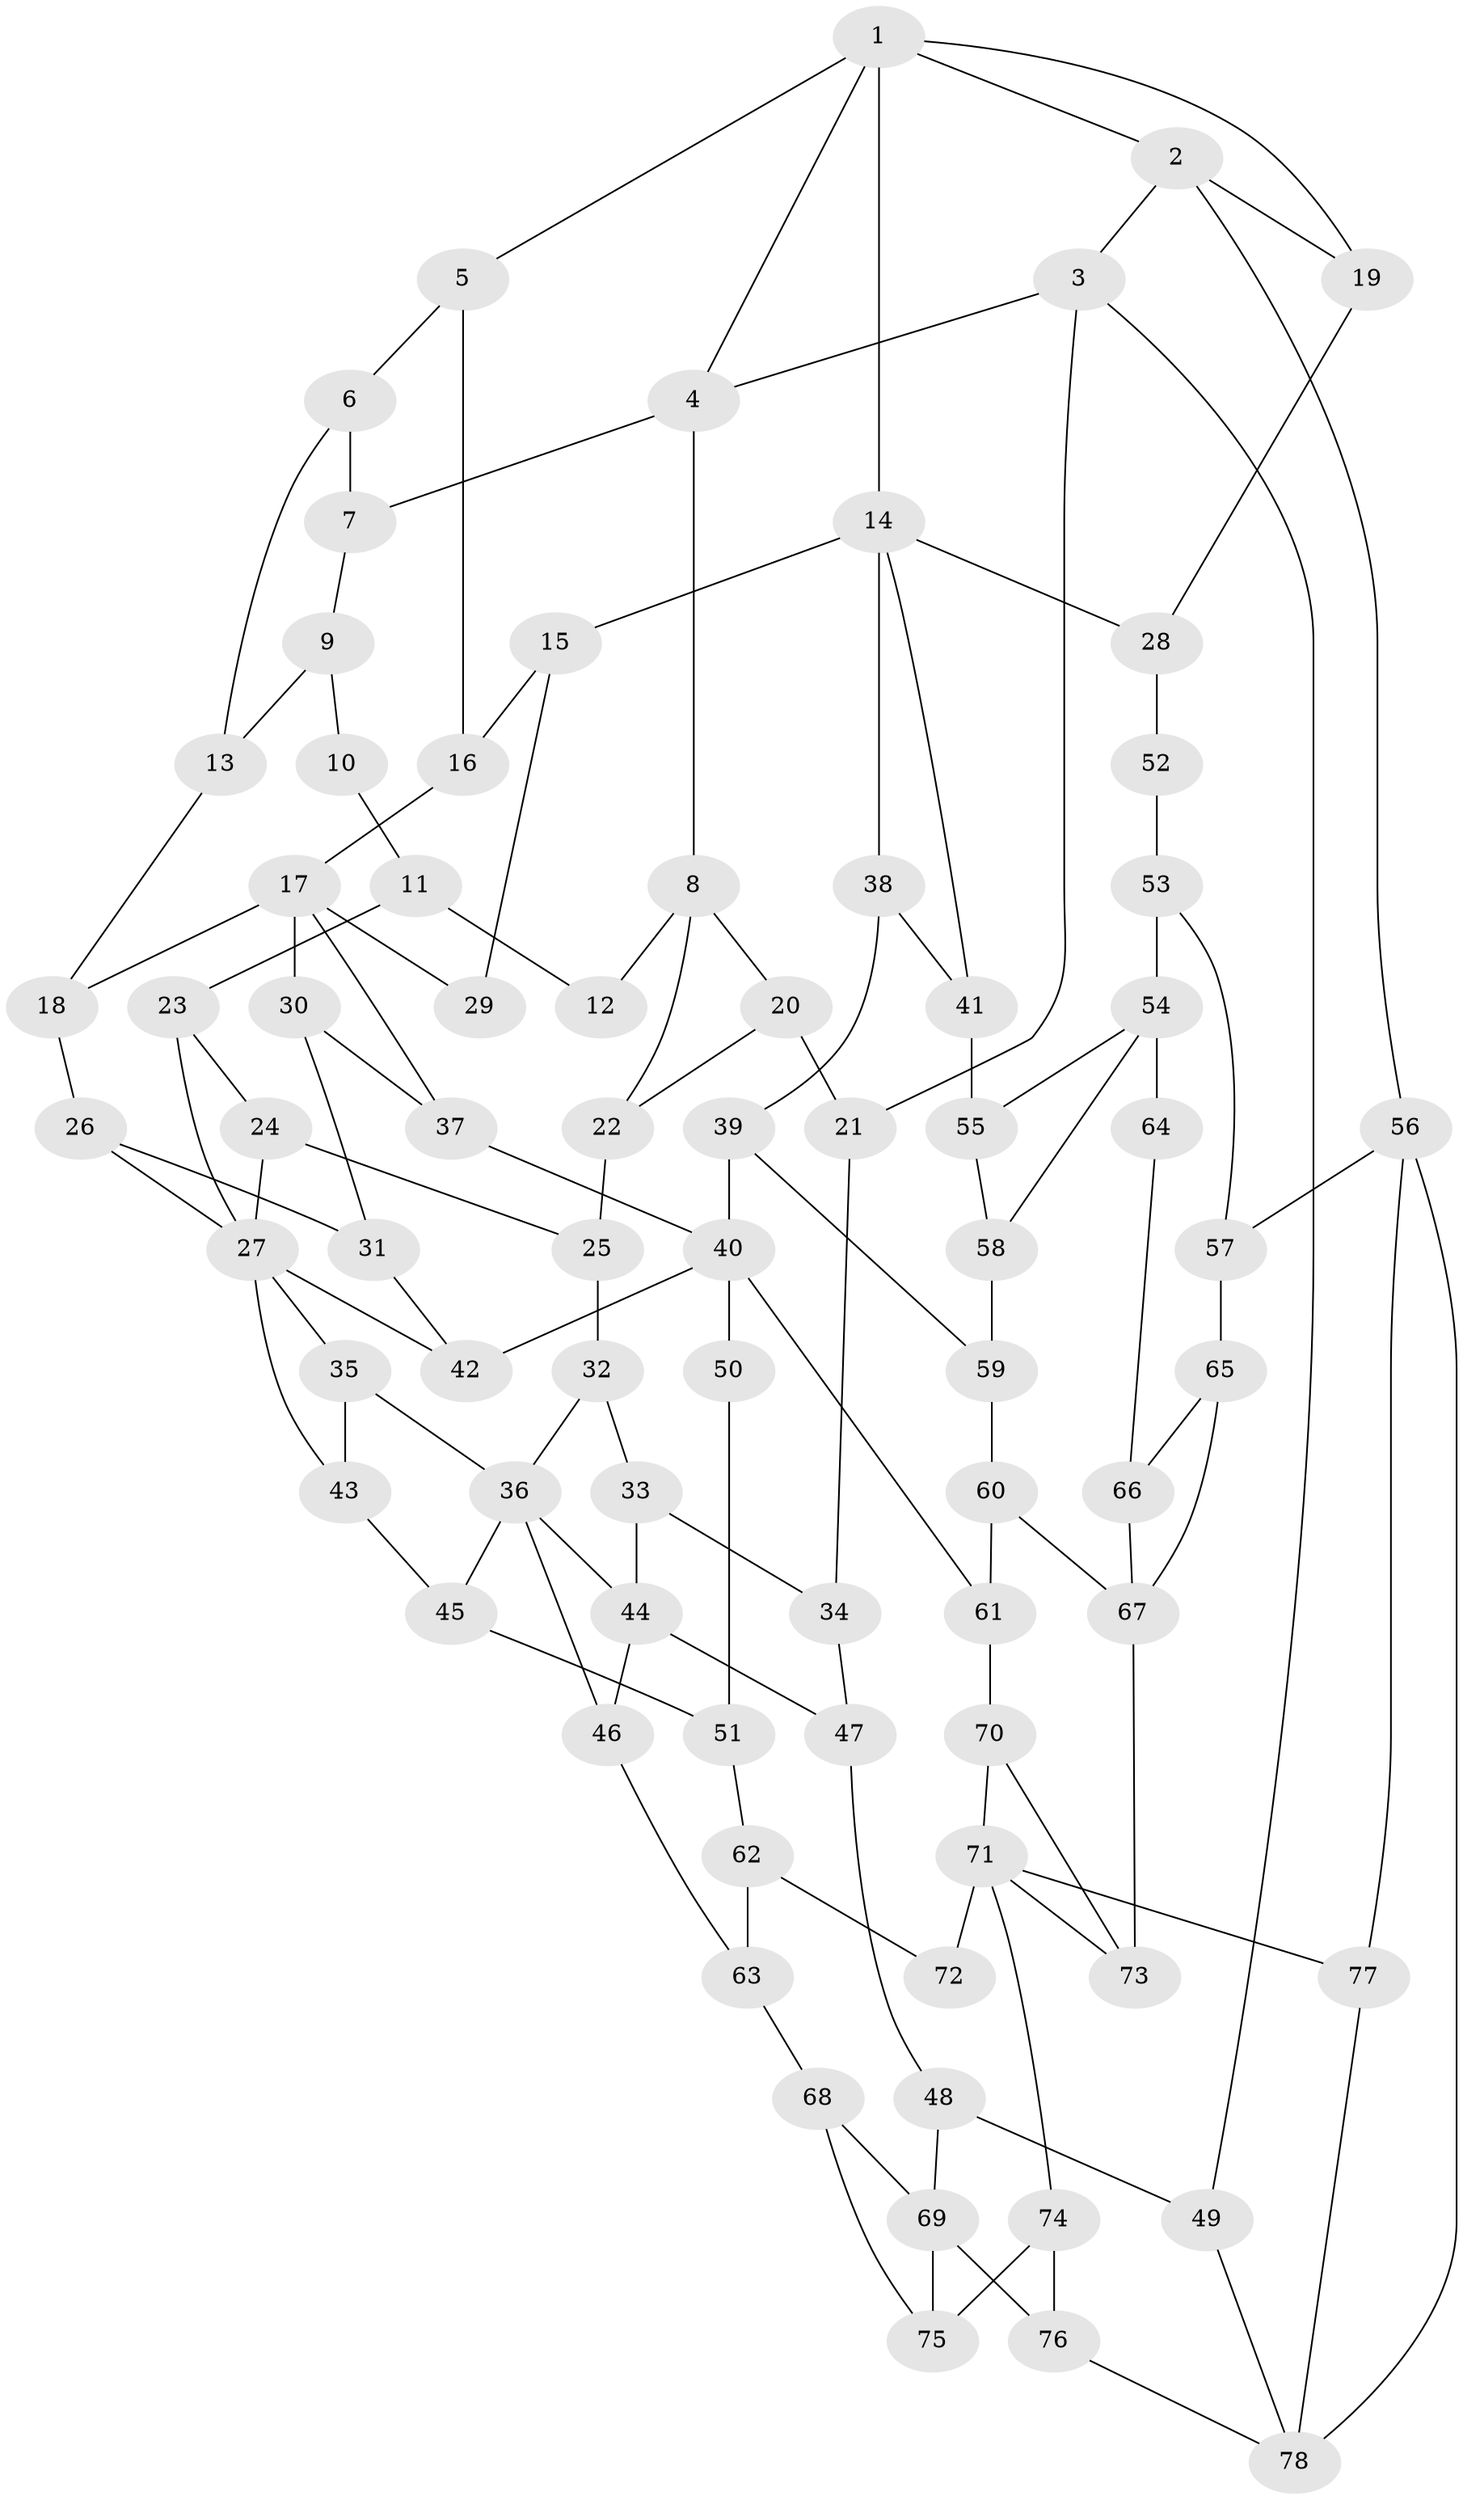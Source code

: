 // original degree distribution, {3: 0.031007751937984496, 6: 0.24806201550387597, 5: 0.4806201550387597, 4: 0.24031007751937986}
// Generated by graph-tools (version 1.1) at 2025/54/03/04/25 22:54:47]
// undirected, 78 vertices, 126 edges
graph export_dot {
  node [color=gray90,style=filled];
  1;
  2;
  3;
  4;
  5;
  6;
  7;
  8;
  9;
  10;
  11;
  12;
  13;
  14;
  15;
  16;
  17;
  18;
  19;
  20;
  21;
  22;
  23;
  24;
  25;
  26;
  27;
  28;
  29;
  30;
  31;
  32;
  33;
  34;
  35;
  36;
  37;
  38;
  39;
  40;
  41;
  42;
  43;
  44;
  45;
  46;
  47;
  48;
  49;
  50;
  51;
  52;
  53;
  54;
  55;
  56;
  57;
  58;
  59;
  60;
  61;
  62;
  63;
  64;
  65;
  66;
  67;
  68;
  69;
  70;
  71;
  72;
  73;
  74;
  75;
  76;
  77;
  78;
  1 -- 2 [weight=1.0];
  1 -- 4 [weight=1.0];
  1 -- 5 [weight=1.0];
  1 -- 14 [weight=1.0];
  1 -- 19 [weight=1.0];
  2 -- 3 [weight=1.0];
  2 -- 19 [weight=1.0];
  2 -- 56 [weight=1.0];
  3 -- 4 [weight=1.0];
  3 -- 21 [weight=1.0];
  3 -- 49 [weight=1.0];
  4 -- 7 [weight=1.0];
  4 -- 8 [weight=2.0];
  5 -- 6 [weight=1.0];
  5 -- 16 [weight=1.0];
  6 -- 7 [weight=1.0];
  6 -- 13 [weight=1.0];
  7 -- 9 [weight=1.0];
  8 -- 12 [weight=2.0];
  8 -- 20 [weight=1.0];
  8 -- 22 [weight=1.0];
  9 -- 10 [weight=2.0];
  9 -- 13 [weight=3.0];
  10 -- 11 [weight=1.0];
  11 -- 12 [weight=1.0];
  11 -- 23 [weight=1.0];
  13 -- 18 [weight=2.0];
  14 -- 15 [weight=2.0];
  14 -- 28 [weight=1.0];
  14 -- 38 [weight=1.0];
  14 -- 41 [weight=1.0];
  15 -- 16 [weight=1.0];
  15 -- 29 [weight=2.0];
  16 -- 17 [weight=1.0];
  17 -- 18 [weight=2.0];
  17 -- 29 [weight=1.0];
  17 -- 30 [weight=1.0];
  17 -- 37 [weight=1.0];
  18 -- 26 [weight=1.0];
  19 -- 28 [weight=1.0];
  20 -- 21 [weight=1.0];
  20 -- 22 [weight=1.0];
  21 -- 34 [weight=1.0];
  22 -- 25 [weight=1.0];
  23 -- 24 [weight=1.0];
  23 -- 27 [weight=1.0];
  24 -- 25 [weight=1.0];
  24 -- 27 [weight=1.0];
  25 -- 32 [weight=1.0];
  26 -- 27 [weight=1.0];
  26 -- 31 [weight=1.0];
  27 -- 35 [weight=1.0];
  27 -- 42 [weight=1.0];
  27 -- 43 [weight=1.0];
  28 -- 52 [weight=1.0];
  30 -- 31 [weight=1.0];
  30 -- 37 [weight=1.0];
  31 -- 42 [weight=1.0];
  32 -- 33 [weight=1.0];
  32 -- 36 [weight=1.0];
  33 -- 34 [weight=1.0];
  33 -- 44 [weight=1.0];
  34 -- 47 [weight=1.0];
  35 -- 36 [weight=1.0];
  35 -- 43 [weight=1.0];
  36 -- 44 [weight=1.0];
  36 -- 45 [weight=1.0];
  36 -- 46 [weight=1.0];
  37 -- 40 [weight=1.0];
  38 -- 39 [weight=1.0];
  38 -- 41 [weight=1.0];
  39 -- 40 [weight=1.0];
  39 -- 59 [weight=1.0];
  40 -- 42 [weight=1.0];
  40 -- 50 [weight=2.0];
  40 -- 61 [weight=1.0];
  41 -- 55 [weight=1.0];
  43 -- 45 [weight=1.0];
  44 -- 46 [weight=1.0];
  44 -- 47 [weight=1.0];
  45 -- 51 [weight=1.0];
  46 -- 63 [weight=1.0];
  47 -- 48 [weight=1.0];
  48 -- 49 [weight=2.0];
  48 -- 69 [weight=2.0];
  49 -- 78 [weight=1.0];
  50 -- 51 [weight=1.0];
  51 -- 62 [weight=1.0];
  52 -- 53 [weight=2.0];
  53 -- 54 [weight=2.0];
  53 -- 57 [weight=1.0];
  54 -- 55 [weight=1.0];
  54 -- 58 [weight=1.0];
  54 -- 64 [weight=2.0];
  55 -- 58 [weight=1.0];
  56 -- 57 [weight=1.0];
  56 -- 77 [weight=1.0];
  56 -- 78 [weight=1.0];
  57 -- 65 [weight=1.0];
  58 -- 59 [weight=1.0];
  59 -- 60 [weight=1.0];
  60 -- 61 [weight=1.0];
  60 -- 67 [weight=1.0];
  61 -- 70 [weight=1.0];
  62 -- 63 [weight=1.0];
  62 -- 72 [weight=1.0];
  63 -- 68 [weight=1.0];
  64 -- 66 [weight=1.0];
  65 -- 66 [weight=1.0];
  65 -- 67 [weight=1.0];
  66 -- 67 [weight=1.0];
  67 -- 73 [weight=1.0];
  68 -- 69 [weight=1.0];
  68 -- 75 [weight=1.0];
  69 -- 75 [weight=2.0];
  69 -- 76 [weight=1.0];
  70 -- 71 [weight=1.0];
  70 -- 73 [weight=1.0];
  71 -- 72 [weight=2.0];
  71 -- 73 [weight=1.0];
  71 -- 74 [weight=1.0];
  71 -- 77 [weight=1.0];
  74 -- 75 [weight=1.0];
  74 -- 76 [weight=1.0];
  76 -- 78 [weight=1.0];
  77 -- 78 [weight=1.0];
}
